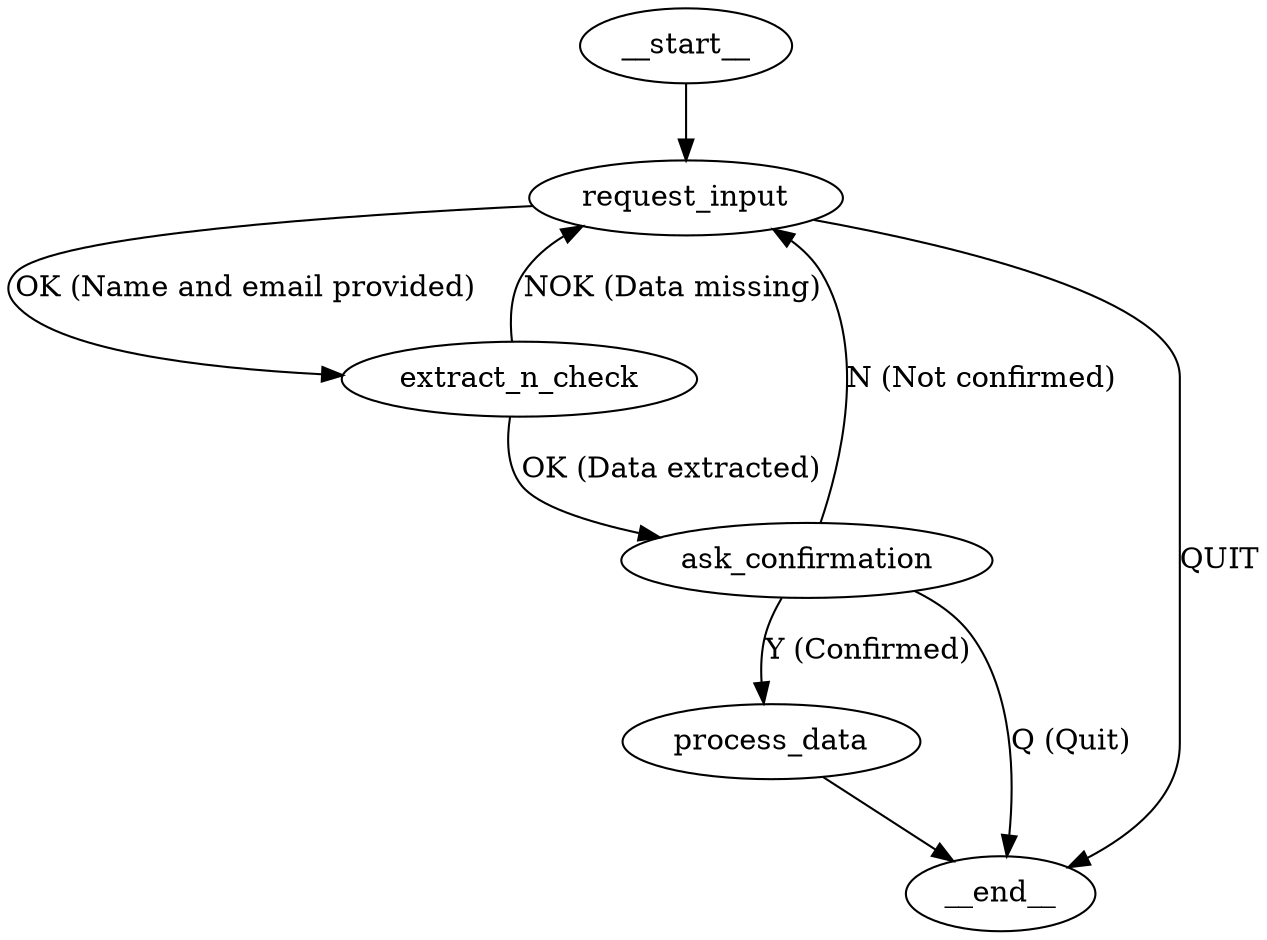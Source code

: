 strict digraph {
    __start__[data="{m: 1, n: 2}"]
    __start__ -> request_input;
    request_input -> extract_n_check[label="OK (Name and email provided)", data="{m: 1, n: 2}"];
    request_input -> __end__[label="QUIT"];

    extract_n_check -> request_input[label="NOK (Data missing)"];
    extract_n_check -> ask_confirmation[label="OK (Data extracted)"];
    ask_confirmation -> process_data[label="Y (Confirmed)"];
    ask_confirmation -> request_input[label="N (Not confirmed)"];
    ask_confirmation -> __end__[label="Q (Quit)"];
    process_data -> __end__;
}
